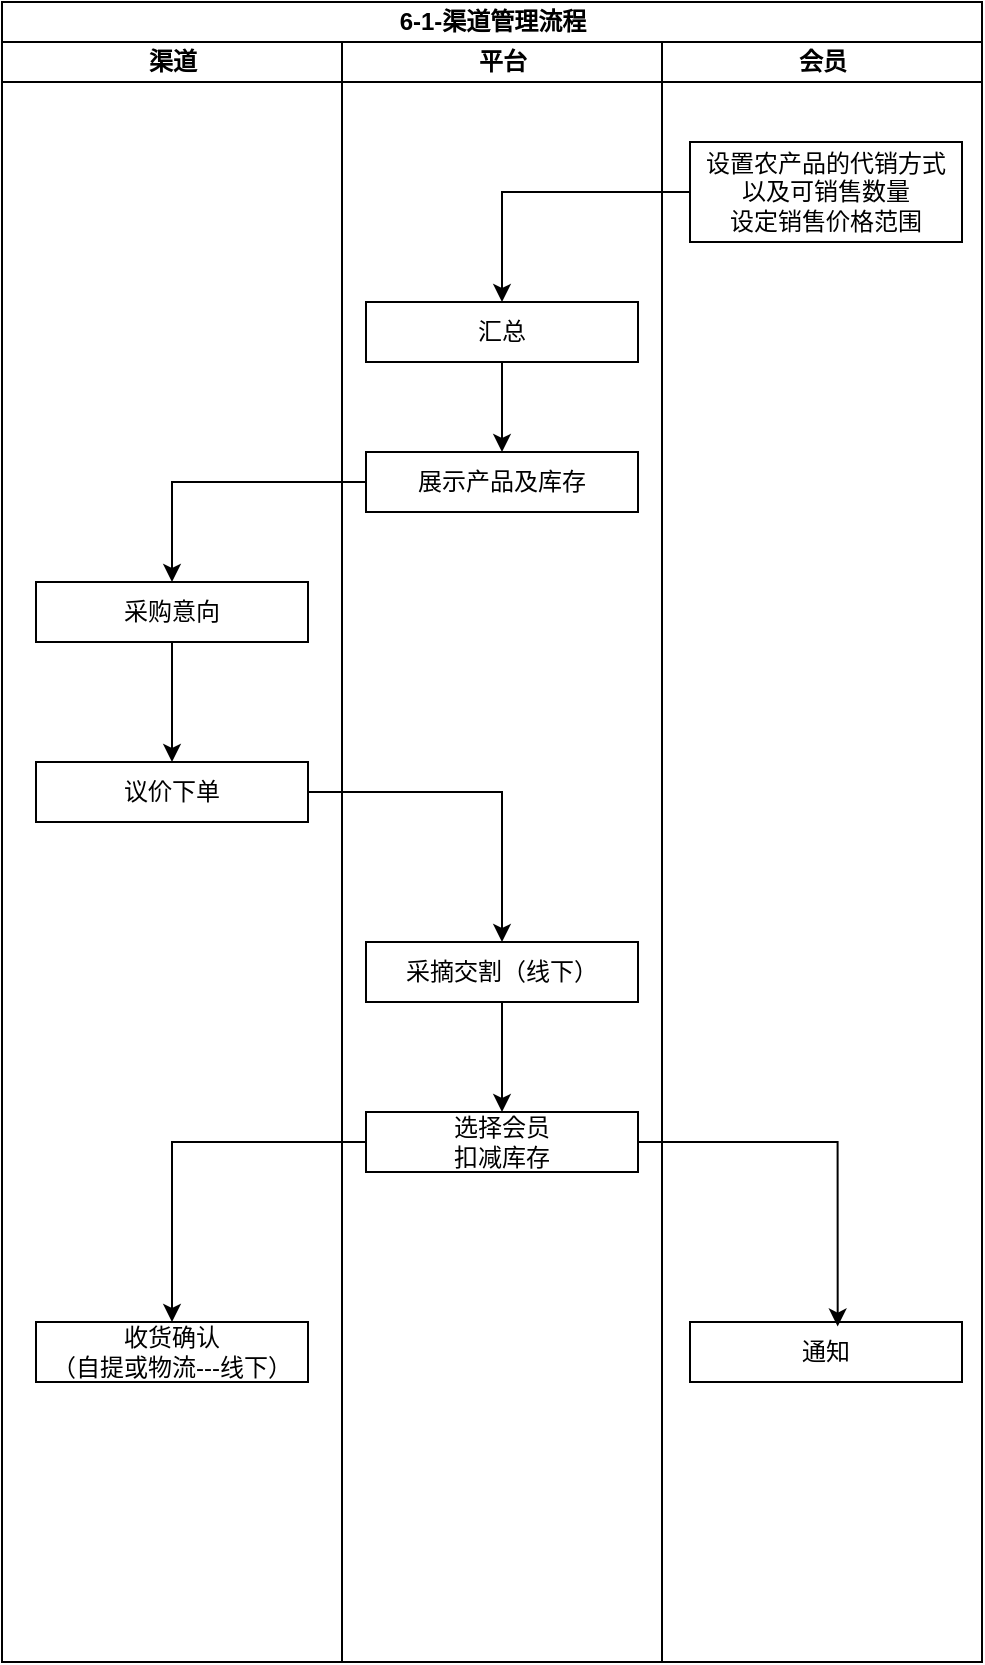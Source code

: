 <mxfile version="21.3.8" type="github">
  <diagram id="prtHgNgQTEPvFCAcTncT" name="Page-1">
    <mxGraphModel dx="636" dy="347" grid="1" gridSize="10" guides="1" tooltips="1" connect="1" arrows="1" fold="1" page="1" pageScale="1" pageWidth="827" pageHeight="1169" math="0" shadow="0">
      <root>
        <mxCell id="0" />
        <mxCell id="1" parent="0" />
        <mxCell id="vByld5ngSPKmrsK2Zb0a-1" value="6-1-渠道管理流程" style="swimlane;childLayout=stackLayout;resizeParent=1;resizeParentMax=0;startSize=20;html=1;" vertex="1" parent="1">
          <mxGeometry x="70.0" y="30" width="490" height="830" as="geometry" />
        </mxCell>
        <mxCell id="vByld5ngSPKmrsK2Zb0a-2" value="渠道" style="swimlane;startSize=20;html=1;" vertex="1" parent="vByld5ngSPKmrsK2Zb0a-1">
          <mxGeometry y="20" width="170" height="810" as="geometry" />
        </mxCell>
        <mxCell id="vByld5ngSPKmrsK2Zb0a-13" value="" style="edgeStyle=orthogonalEdgeStyle;rounded=0;orthogonalLoop=1;jettySize=auto;html=1;" edge="1" parent="vByld5ngSPKmrsK2Zb0a-2" source="vByld5ngSPKmrsK2Zb0a-10" target="vByld5ngSPKmrsK2Zb0a-12">
          <mxGeometry relative="1" as="geometry" />
        </mxCell>
        <mxCell id="vByld5ngSPKmrsK2Zb0a-10" value="采购意向" style="rounded=0;whiteSpace=wrap;html=1;" vertex="1" parent="vByld5ngSPKmrsK2Zb0a-2">
          <mxGeometry x="17" y="270" width="136" height="30" as="geometry" />
        </mxCell>
        <mxCell id="vByld5ngSPKmrsK2Zb0a-12" value="议价下单" style="rounded=0;whiteSpace=wrap;html=1;" vertex="1" parent="vByld5ngSPKmrsK2Zb0a-2">
          <mxGeometry x="17" y="360" width="136" height="30" as="geometry" />
        </mxCell>
        <mxCell id="vByld5ngSPKmrsK2Zb0a-19" value="收货确认&lt;br&gt;（自提或物流---线下）" style="rounded=0;whiteSpace=wrap;html=1;" vertex="1" parent="vByld5ngSPKmrsK2Zb0a-2">
          <mxGeometry x="17" y="640" width="136" height="30" as="geometry" />
        </mxCell>
        <mxCell id="vByld5ngSPKmrsK2Zb0a-3" value="平台" style="swimlane;startSize=20;html=1;" vertex="1" parent="vByld5ngSPKmrsK2Zb0a-1">
          <mxGeometry x="170" y="20" width="160" height="810" as="geometry" />
        </mxCell>
        <mxCell id="vByld5ngSPKmrsK2Zb0a-9" value="" style="edgeStyle=orthogonalEdgeStyle;rounded=0;orthogonalLoop=1;jettySize=auto;html=1;" edge="1" parent="vByld5ngSPKmrsK2Zb0a-3" source="vByld5ngSPKmrsK2Zb0a-6" target="vByld5ngSPKmrsK2Zb0a-8">
          <mxGeometry relative="1" as="geometry" />
        </mxCell>
        <mxCell id="vByld5ngSPKmrsK2Zb0a-6" value="汇总" style="rounded=0;whiteSpace=wrap;html=1;" vertex="1" parent="vByld5ngSPKmrsK2Zb0a-3">
          <mxGeometry x="12" y="130" width="136" height="30" as="geometry" />
        </mxCell>
        <mxCell id="vByld5ngSPKmrsK2Zb0a-8" value="展示产品及库存" style="rounded=0;whiteSpace=wrap;html=1;" vertex="1" parent="vByld5ngSPKmrsK2Zb0a-3">
          <mxGeometry x="12" y="205" width="136" height="30" as="geometry" />
        </mxCell>
        <mxCell id="vByld5ngSPKmrsK2Zb0a-17" value="" style="edgeStyle=orthogonalEdgeStyle;rounded=0;orthogonalLoop=1;jettySize=auto;html=1;" edge="1" parent="vByld5ngSPKmrsK2Zb0a-3" source="vByld5ngSPKmrsK2Zb0a-14" target="vByld5ngSPKmrsK2Zb0a-16">
          <mxGeometry relative="1" as="geometry" />
        </mxCell>
        <mxCell id="vByld5ngSPKmrsK2Zb0a-14" value="采摘交割（线下）" style="rounded=0;whiteSpace=wrap;html=1;" vertex="1" parent="vByld5ngSPKmrsK2Zb0a-3">
          <mxGeometry x="12" y="450" width="136" height="30" as="geometry" />
        </mxCell>
        <mxCell id="vByld5ngSPKmrsK2Zb0a-16" value="选择会员&lt;br&gt;扣减库存" style="rounded=0;whiteSpace=wrap;html=1;" vertex="1" parent="vByld5ngSPKmrsK2Zb0a-3">
          <mxGeometry x="12" y="535" width="136" height="30" as="geometry" />
        </mxCell>
        <mxCell id="vByld5ngSPKmrsK2Zb0a-4" value="会员" style="swimlane;startSize=20;html=1;" vertex="1" parent="vByld5ngSPKmrsK2Zb0a-1">
          <mxGeometry x="330" y="20" width="160" height="810" as="geometry" />
        </mxCell>
        <mxCell id="vByld5ngSPKmrsK2Zb0a-5" value="设置农产品的代销方式&lt;br&gt;以及可销售数量&lt;br&gt;设定销售价格范围" style="rounded=0;whiteSpace=wrap;html=1;" vertex="1" parent="vByld5ngSPKmrsK2Zb0a-4">
          <mxGeometry x="14" y="50" width="136" height="50" as="geometry" />
        </mxCell>
        <mxCell id="vByld5ngSPKmrsK2Zb0a-18" value="通知" style="rounded=0;whiteSpace=wrap;html=1;" vertex="1" parent="vByld5ngSPKmrsK2Zb0a-4">
          <mxGeometry x="14" y="640" width="136" height="30" as="geometry" />
        </mxCell>
        <mxCell id="vByld5ngSPKmrsK2Zb0a-7" style="edgeStyle=orthogonalEdgeStyle;rounded=0;orthogonalLoop=1;jettySize=auto;html=1;entryX=0.5;entryY=0;entryDx=0;entryDy=0;" edge="1" parent="vByld5ngSPKmrsK2Zb0a-1" source="vByld5ngSPKmrsK2Zb0a-5" target="vByld5ngSPKmrsK2Zb0a-6">
          <mxGeometry relative="1" as="geometry" />
        </mxCell>
        <mxCell id="vByld5ngSPKmrsK2Zb0a-11" style="edgeStyle=orthogonalEdgeStyle;rounded=0;orthogonalLoop=1;jettySize=auto;html=1;" edge="1" parent="vByld5ngSPKmrsK2Zb0a-1" source="vByld5ngSPKmrsK2Zb0a-8" target="vByld5ngSPKmrsK2Zb0a-10">
          <mxGeometry relative="1" as="geometry" />
        </mxCell>
        <mxCell id="vByld5ngSPKmrsK2Zb0a-15" style="edgeStyle=orthogonalEdgeStyle;rounded=0;orthogonalLoop=1;jettySize=auto;html=1;entryX=0.5;entryY=0;entryDx=0;entryDy=0;" edge="1" parent="vByld5ngSPKmrsK2Zb0a-1" source="vByld5ngSPKmrsK2Zb0a-12" target="vByld5ngSPKmrsK2Zb0a-14">
          <mxGeometry relative="1" as="geometry" />
        </mxCell>
        <mxCell id="vByld5ngSPKmrsK2Zb0a-20" style="edgeStyle=orthogonalEdgeStyle;rounded=0;orthogonalLoop=1;jettySize=auto;html=1;" edge="1" parent="vByld5ngSPKmrsK2Zb0a-1" source="vByld5ngSPKmrsK2Zb0a-16" target="vByld5ngSPKmrsK2Zb0a-19">
          <mxGeometry relative="1" as="geometry" />
        </mxCell>
        <mxCell id="vByld5ngSPKmrsK2Zb0a-21" style="edgeStyle=orthogonalEdgeStyle;rounded=0;orthogonalLoop=1;jettySize=auto;html=1;entryX=0.543;entryY=0.076;entryDx=0;entryDy=0;entryPerimeter=0;" edge="1" parent="vByld5ngSPKmrsK2Zb0a-1" source="vByld5ngSPKmrsK2Zb0a-16" target="vByld5ngSPKmrsK2Zb0a-18">
          <mxGeometry relative="1" as="geometry" />
        </mxCell>
      </root>
    </mxGraphModel>
  </diagram>
</mxfile>
